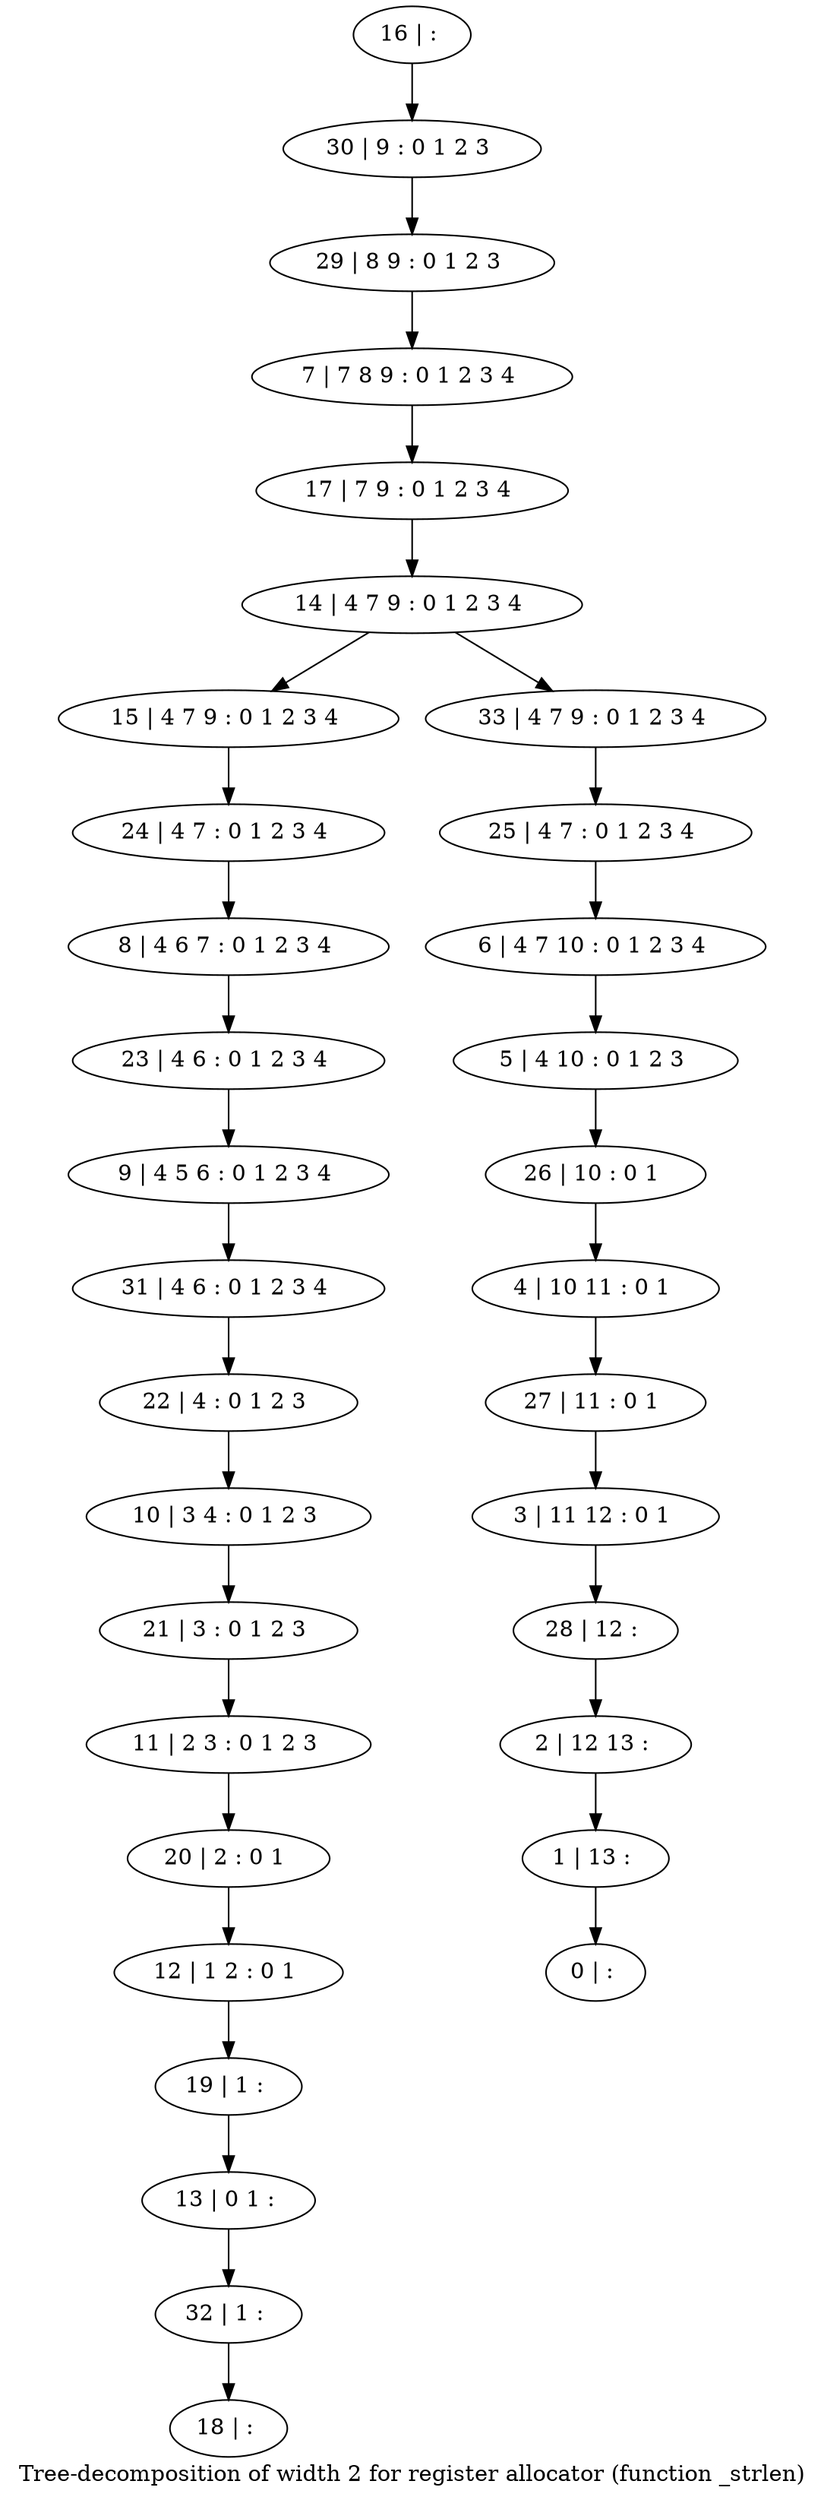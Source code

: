 digraph G {
graph [label="Tree-decomposition of width 2 for register allocator (function _strlen)"]
0[label="0 | : "];
1[label="1 | 13 : "];
2[label="2 | 12 13 : "];
3[label="3 | 11 12 : 0 1 "];
4[label="4 | 10 11 : 0 1 "];
5[label="5 | 4 10 : 0 1 2 3 "];
6[label="6 | 4 7 10 : 0 1 2 3 4 "];
7[label="7 | 7 8 9 : 0 1 2 3 4 "];
8[label="8 | 4 6 7 : 0 1 2 3 4 "];
9[label="9 | 4 5 6 : 0 1 2 3 4 "];
10[label="10 | 3 4 : 0 1 2 3 "];
11[label="11 | 2 3 : 0 1 2 3 "];
12[label="12 | 1 2 : 0 1 "];
13[label="13 | 0 1 : "];
14[label="14 | 4 7 9 : 0 1 2 3 4 "];
15[label="15 | 4 7 9 : 0 1 2 3 4 "];
16[label="16 | : "];
17[label="17 | 7 9 : 0 1 2 3 4 "];
18[label="18 | : "];
19[label="19 | 1 : "];
20[label="20 | 2 : 0 1 "];
21[label="21 | 3 : 0 1 2 3 "];
22[label="22 | 4 : 0 1 2 3 "];
23[label="23 | 4 6 : 0 1 2 3 4 "];
24[label="24 | 4 7 : 0 1 2 3 4 "];
25[label="25 | 4 7 : 0 1 2 3 4 "];
26[label="26 | 10 : 0 1 "];
27[label="27 | 11 : 0 1 "];
28[label="28 | 12 : "];
29[label="29 | 8 9 : 0 1 2 3 "];
30[label="30 | 9 : 0 1 2 3 "];
31[label="31 | 4 6 : 0 1 2 3 4 "];
32[label="32 | 1 : "];
33[label="33 | 4 7 9 : 0 1 2 3 4 "];
19->13 ;
12->19 ;
20->12 ;
11->20 ;
21->11 ;
10->21 ;
22->10 ;
23->9 ;
8->23 ;
24->8 ;
15->24 ;
31->22 ;
9->31 ;
32->18 ;
13->32 ;
16->30 ;
30->29 ;
29->7 ;
7->17 ;
17->14 ;
25->6 ;
6->5 ;
5->26 ;
26->4 ;
4->27 ;
27->3 ;
3->28 ;
28->2 ;
2->1 ;
1->0 ;
33->25 ;
14->15 ;
14->33 ;
}
